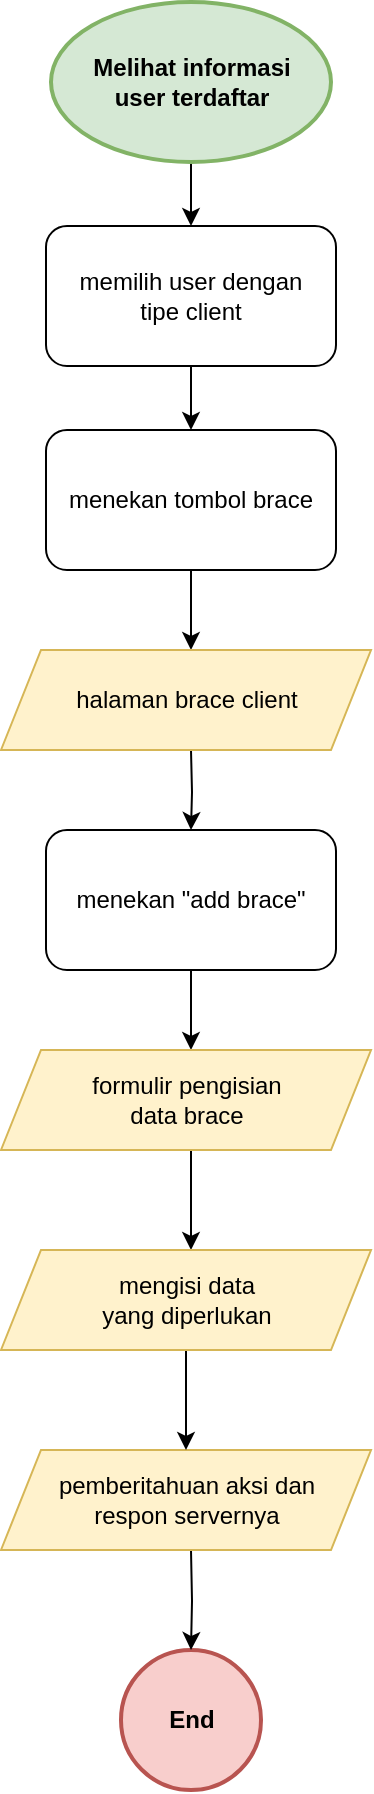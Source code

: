 <mxfile version="20.8.16" type="device"><diagram name="Page-1" id="7NhaHq6xRX-SVBh43bq5"><mxGraphModel dx="1055" dy="950" grid="1" gridSize="10" guides="1" tooltips="1" connect="1" arrows="1" fold="1" page="1" pageScale="1" pageWidth="850" pageHeight="1100" math="0" shadow="0"><root><mxCell id="0"/><mxCell id="1" parent="0"/><mxCell id="wVhv7bL2gPGwgvHuZ0ig-9" value="" style="edgeStyle=orthogonalEdgeStyle;rounded=0;orthogonalLoop=1;jettySize=auto;html=1;" parent="1" source="lSPtR-7JWRUMef0qkPkE-12" edge="1"><mxGeometry relative="1" as="geometry"><mxPoint x="172.5" y="394" as="targetPoint"/></mxGeometry></mxCell><mxCell id="lSPtR-7JWRUMef0qkPkE-12" value="menekan tombol brace" style="rounded=1;whiteSpace=wrap;html=1;fontSize=12;glass=0;strokeWidth=1;shadow=0;" parent="1" vertex="1"><mxGeometry x="100" y="284" width="145" height="70" as="geometry"/></mxCell><mxCell id="wVhv7bL2gPGwgvHuZ0ig-11" value="" style="edgeStyle=orthogonalEdgeStyle;rounded=0;orthogonalLoop=1;jettySize=auto;html=1;" parent="1" target="wVhv7bL2gPGwgvHuZ0ig-10" edge="1"><mxGeometry relative="1" as="geometry"><mxPoint x="172.5" y="444" as="sourcePoint"/></mxGeometry></mxCell><mxCell id="lSPtR-7JWRUMef0qkPkE-20" value="halaman brace client" style="shape=parallelogram;perimeter=parallelogramPerimeter;whiteSpace=wrap;html=1;fixedSize=1;strokeWidth=1;fillColor=#fff2cc;strokeColor=#d6b656;" parent="1" vertex="1"><mxGeometry x="77.5" y="394" width="185" height="50" as="geometry"/></mxCell><mxCell id="ZzeRsWLZcUH3de0GqDxq-2" value="" style="edgeStyle=orthogonalEdgeStyle;rounded=0;orthogonalLoop=1;jettySize=auto;html=1;" edge="1" parent="1" source="wVhv7bL2gPGwgvHuZ0ig-2" target="ZzeRsWLZcUH3de0GqDxq-1"><mxGeometry relative="1" as="geometry"/></mxCell><mxCell id="wVhv7bL2gPGwgvHuZ0ig-2" value="&lt;b&gt;Melihat informasi&lt;br&gt;user terdaftar&lt;/b&gt;" style="ellipse;whiteSpace=wrap;html=1;fillColor=#d5e8d4;strokeColor=#82b366;strokeWidth=2;" parent="1" vertex="1"><mxGeometry x="102.5" y="70" width="140" height="80" as="geometry"/></mxCell><mxCell id="wVhv7bL2gPGwgvHuZ0ig-3" value="End" style="ellipse;whiteSpace=wrap;html=1;aspect=fixed;fillColor=#f8cecc;strokeColor=#b85450;fontStyle=1;strokeWidth=2;" parent="1" vertex="1"><mxGeometry x="137.5" y="894" width="70" height="70" as="geometry"/></mxCell><mxCell id="wVhv7bL2gPGwgvHuZ0ig-6" style="edgeStyle=orthogonalEdgeStyle;rounded=0;orthogonalLoop=1;jettySize=auto;html=1;" parent="1" target="wVhv7bL2gPGwgvHuZ0ig-3" edge="1"><mxGeometry relative="1" as="geometry"><mxPoint x="172.5" y="844" as="sourcePoint"/></mxGeometry></mxCell><mxCell id="wVhv7bL2gPGwgvHuZ0ig-7" value="pemberitahuan aksi dan&lt;br&gt;respon servernya" style="shape=parallelogram;perimeter=parallelogramPerimeter;whiteSpace=wrap;html=1;fixedSize=1;strokeWidth=1;fillColor=#fff2cc;strokeColor=#d6b656;" parent="1" vertex="1"><mxGeometry x="77.5" y="794" width="185" height="50" as="geometry"/></mxCell><mxCell id="wVhv7bL2gPGwgvHuZ0ig-13" value="" style="edgeStyle=orthogonalEdgeStyle;rounded=0;orthogonalLoop=1;jettySize=auto;html=1;" parent="1" source="wVhv7bL2gPGwgvHuZ0ig-10" edge="1"><mxGeometry relative="1" as="geometry"><mxPoint x="172.5" y="594" as="targetPoint"/></mxGeometry></mxCell><mxCell id="wVhv7bL2gPGwgvHuZ0ig-10" value="menekan &quot;add brace&quot;" style="rounded=1;whiteSpace=wrap;html=1;fontSize=12;glass=0;strokeWidth=1;shadow=0;" parent="1" vertex="1"><mxGeometry x="100" y="484" width="145" height="70" as="geometry"/></mxCell><mxCell id="wVhv7bL2gPGwgvHuZ0ig-17" value="" style="edgeStyle=orthogonalEdgeStyle;rounded=0;orthogonalLoop=1;jettySize=auto;html=1;" parent="1" edge="1"><mxGeometry relative="1" as="geometry"><mxPoint x="172.5" y="644" as="sourcePoint"/><mxPoint x="172.5" y="694" as="targetPoint"/></mxGeometry></mxCell><mxCell id="wVhv7bL2gPGwgvHuZ0ig-12" value="formulir pengisian&lt;br&gt;data brace" style="shape=parallelogram;perimeter=parallelogramPerimeter;whiteSpace=wrap;html=1;fixedSize=1;strokeWidth=1;fillColor=#fff2cc;strokeColor=#d6b656;" parent="1" vertex="1"><mxGeometry x="77.5" y="594" width="185" height="50" as="geometry"/></mxCell><mxCell id="ZzeRsWLZcUH3de0GqDxq-4" style="edgeStyle=orthogonalEdgeStyle;rounded=0;orthogonalLoop=1;jettySize=auto;html=1;entryX=0.5;entryY=0;entryDx=0;entryDy=0;" edge="1" parent="1" source="wVhv7bL2gPGwgvHuZ0ig-14" target="wVhv7bL2gPGwgvHuZ0ig-7"><mxGeometry relative="1" as="geometry"/></mxCell><mxCell id="wVhv7bL2gPGwgvHuZ0ig-14" value="mengisi data&lt;br&gt;yang diperlukan" style="shape=parallelogram;perimeter=parallelogramPerimeter;whiteSpace=wrap;html=1;fixedSize=1;strokeWidth=1;fillColor=#fff2cc;strokeColor=#d6b656;" parent="1" vertex="1"><mxGeometry x="77.5" y="694" width="185" height="50" as="geometry"/></mxCell><mxCell id="ZzeRsWLZcUH3de0GqDxq-3" value="" style="edgeStyle=orthogonalEdgeStyle;rounded=0;orthogonalLoop=1;jettySize=auto;html=1;" edge="1" parent="1" source="ZzeRsWLZcUH3de0GqDxq-1" target="lSPtR-7JWRUMef0qkPkE-12"><mxGeometry relative="1" as="geometry"/></mxCell><mxCell id="ZzeRsWLZcUH3de0GqDxq-1" value="memilih user dengan&lt;br&gt;tipe client" style="rounded=1;whiteSpace=wrap;html=1;fontSize=12;glass=0;strokeWidth=1;shadow=0;" vertex="1" parent="1"><mxGeometry x="100" y="182" width="145" height="70" as="geometry"/></mxCell></root></mxGraphModel></diagram></mxfile>